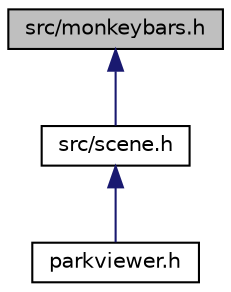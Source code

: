 digraph "src/monkeybars.h"
{
  edge [fontname="Helvetica",fontsize="10",labelfontname="Helvetica",labelfontsize="10"];
  node [fontname="Helvetica",fontsize="10",shape=record];
  Node1 [label="src/monkeybars.h",height=0.2,width=0.4,color="black", fillcolor="grey75", style="filled", fontcolor="black"];
  Node1 -> Node2 [dir="back",color="midnightblue",fontsize="10",style="solid"];
  Node2 [label="src/scene.h",height=0.2,width=0.4,color="black", fillcolor="white", style="filled",URL="$scene_8h.html"];
  Node2 -> Node3 [dir="back",color="midnightblue",fontsize="10",style="solid"];
  Node3 [label="parkviewer.h",height=0.2,width=0.4,color="black", fillcolor="white", style="filled",URL="$parkviewer_8h.html"];
}
